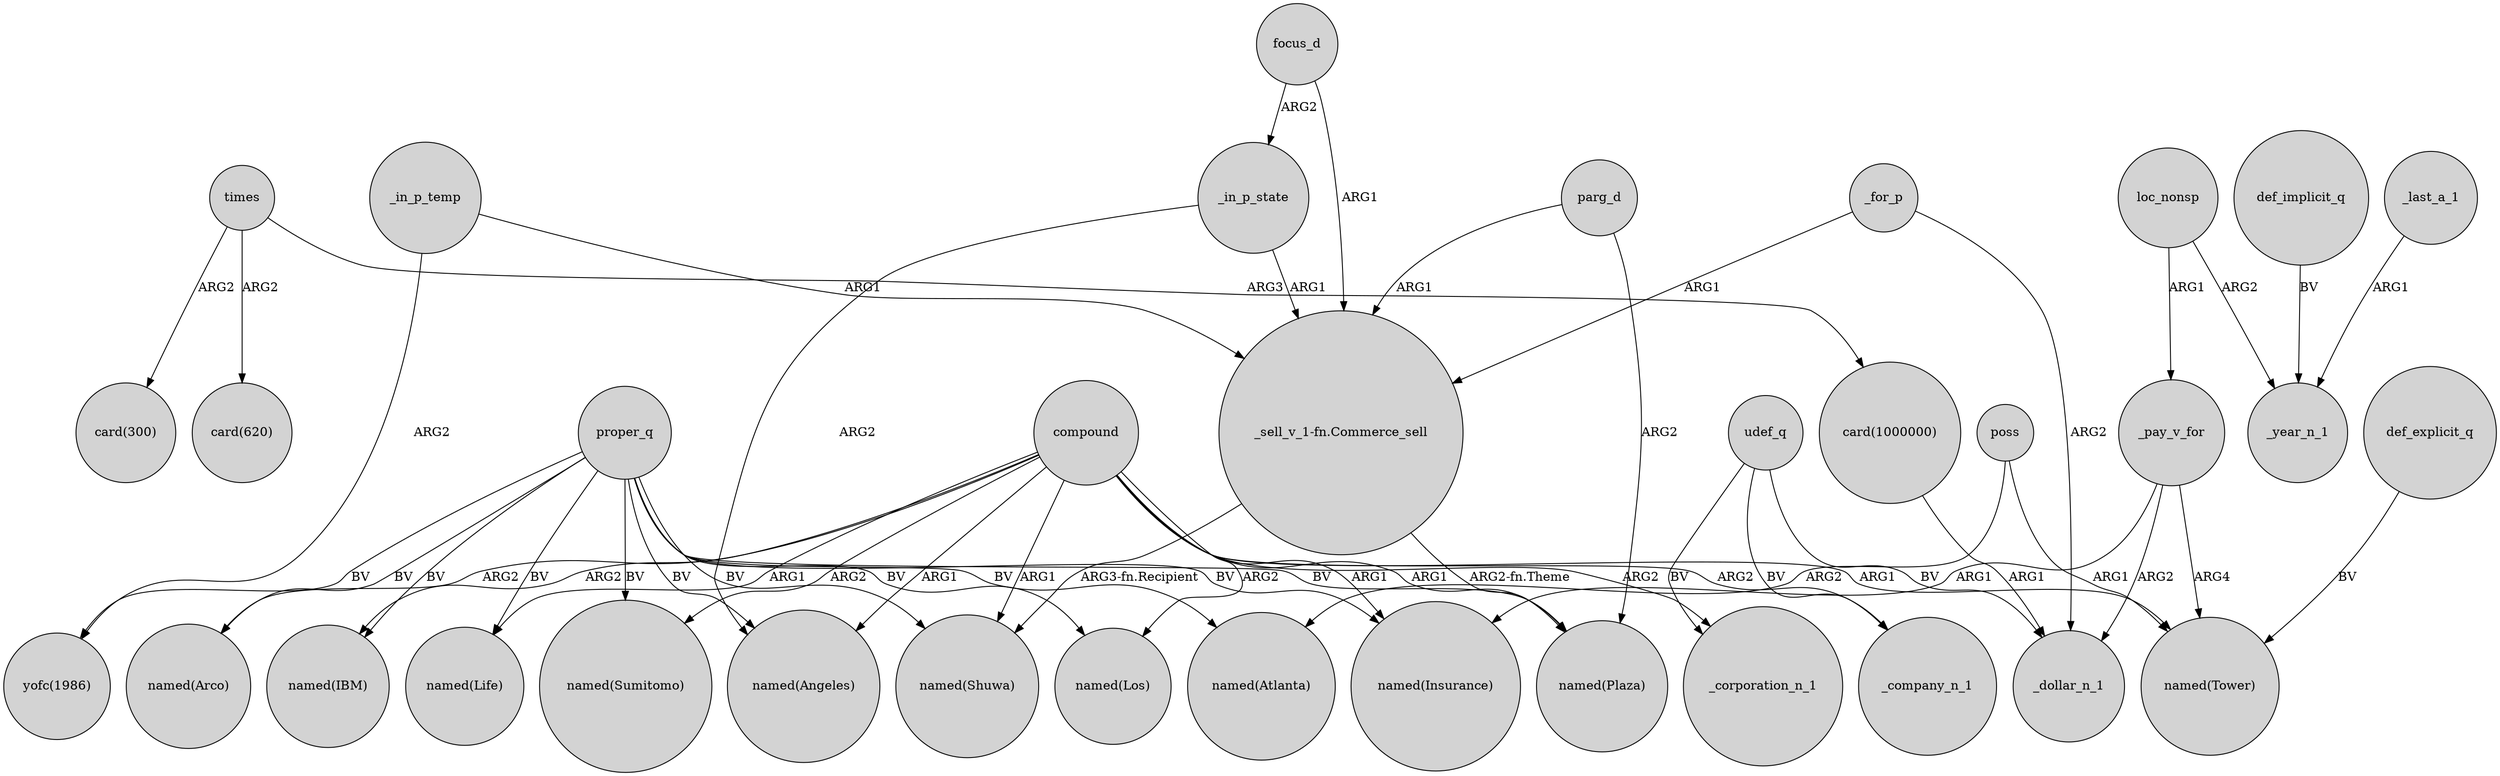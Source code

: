 digraph {
	node [shape=circle style=filled]
	_in_p_state -> "_sell_v_1-fn.Commerce_sell" [label=ARG1]
	"card(1000000)" -> _dollar_n_1 [label=ARG1]
	_in_p_temp -> "yofc(1986)" [label=ARG2]
	_in_p_state -> "named(Angeles)" [label=ARG2]
	def_implicit_q -> _year_n_1 [label=BV]
	proper_q -> "named(Shuwa)" [label=BV]
	_for_p -> _dollar_n_1 [label=ARG2]
	compound -> "named(Los)" [label=ARG2]
	proper_q -> "named(Los)" [label=BV]
	compound -> _company_n_1 [label=ARG2]
	proper_q -> "named(Sumitomo)" [label=BV]
	focus_d -> _in_p_state [label=ARG2]
	compound -> _corporation_n_1 [label=ARG2]
	_in_p_temp -> "_sell_v_1-fn.Commerce_sell" [label=ARG1]
	parg_d -> "_sell_v_1-fn.Commerce_sell" [label=ARG1]
	proper_q -> "named(IBM)" [label=BV]
	times -> "card(300)" [label=ARG2]
	compound -> "named(Tower)" [label=ARG1]
	compound -> "named(Angeles)" [label=ARG1]
	_pay_v_for -> _dollar_n_1 [label=ARG2]
	focus_d -> "_sell_v_1-fn.Commerce_sell" [label=ARG1]
	proper_q -> "named(Atlanta)" [label=BV]
	"_sell_v_1-fn.Commerce_sell" -> "named(Shuwa)" [label="ARG3-fn.Recipient"]
	_pay_v_for -> "named(Tower)" [label=ARG4]
	udef_q -> _corporation_n_1 [label=BV]
	times -> "card(620)" [label=ARG2]
	compound -> "named(IBM)" [label=ARG2]
	times -> "card(1000000)" [label=ARG3]
	"_sell_v_1-fn.Commerce_sell" -> "named(Plaza)" [label="ARG2-fn.Theme"]
	compound -> "named(Shuwa)" [label=ARG1]
	proper_q -> "named(Plaza)" [label=BV]
	parg_d -> "named(Plaza)" [label=ARG2]
	poss -> "named(Atlanta)" [label=ARG2]
	loc_nonsp -> _year_n_1 [label=ARG2]
	_pay_v_for -> "named(Insurance)" [label=ARG1]
	_last_a_1 -> _year_n_1 [label=ARG1]
	proper_q -> "named(Arco)" [label=BV]
	_for_p -> "_sell_v_1-fn.Commerce_sell" [label=ARG1]
	compound -> "named(Plaza)" [label=ARG1]
	proper_q -> "yofc(1986)" [label=BV]
	proper_q -> "named(Insurance)" [label=BV]
	poss -> "named(Tower)" [label=ARG1]
	proper_q -> "named(Life)" [label=BV]
	def_explicit_q -> "named(Tower)" [label=BV]
	compound -> "named(Insurance)" [label=ARG1]
	compound -> "named(Sumitomo)" [label=ARG2]
	proper_q -> "named(Angeles)" [label=BV]
	compound -> "named(Life)" [label=ARG1]
	loc_nonsp -> _pay_v_for [label=ARG1]
	udef_q -> _company_n_1 [label=BV]
	udef_q -> _dollar_n_1 [label=BV]
	compound -> "named(Arco)" [label=ARG2]
}
